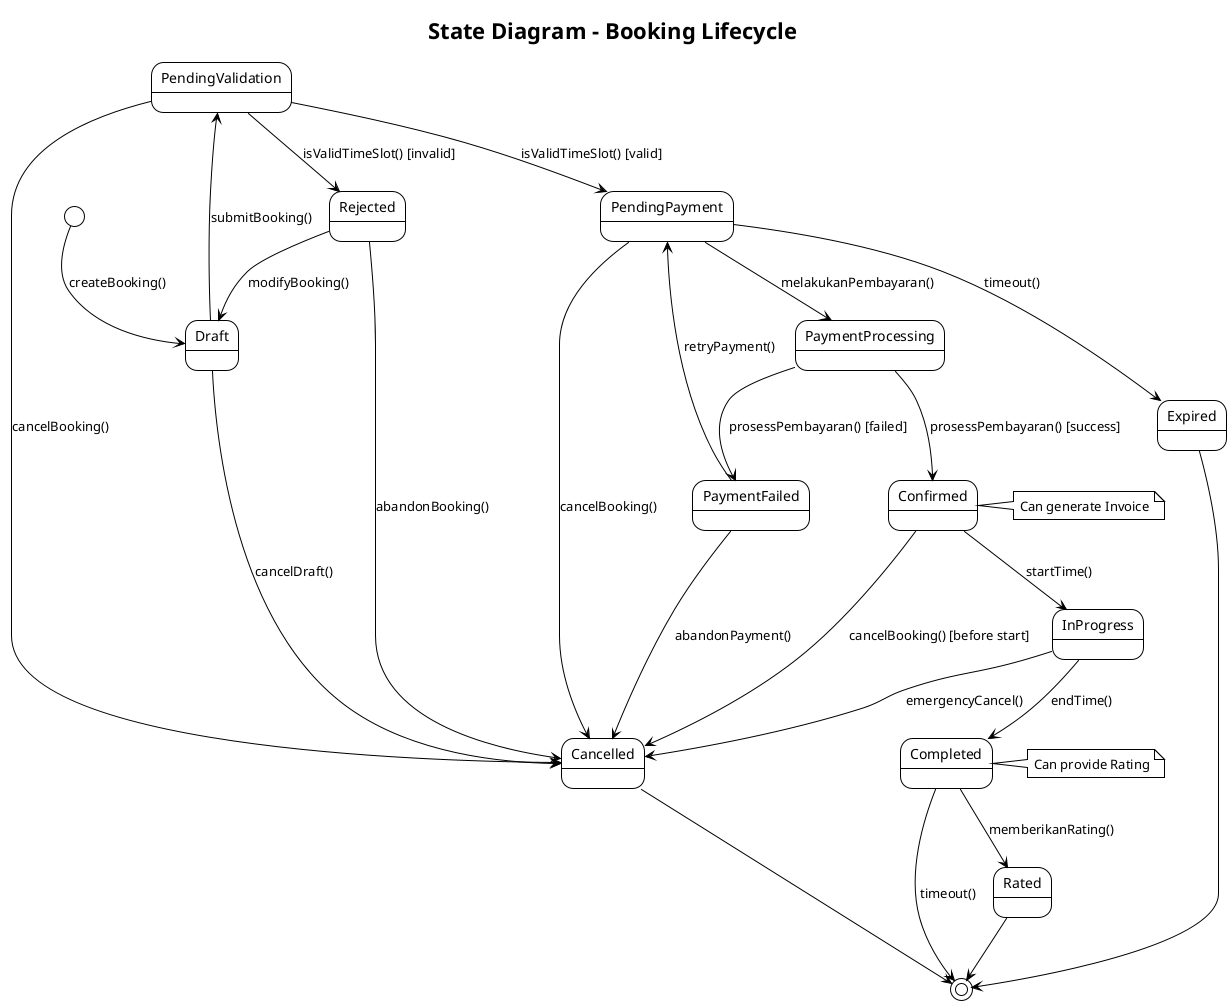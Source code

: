 @startuml
!theme plain
title State Diagram - Booking Lifecycle

[*] --> Draft : createBooking()

Draft --> PendingValidation : submitBooking()
Draft --> Cancelled : cancelDraft()

PendingValidation --> PendingPayment : isValidTimeSlot() [valid]
PendingValidation --> Rejected : isValidTimeSlot() [invalid]
PendingValidation --> Cancelled : cancelBooking()

Rejected --> Draft : modifyBooking()
Rejected --> Cancelled : abandonBooking()

PendingPayment --> PaymentProcessing : melakukanPembayaran()
PendingPayment --> Expired : timeout()
PendingPayment --> Cancelled : cancelBooking()

PaymentProcessing --> Confirmed : prosessPembayaran() [success]
PaymentProcessing --> PaymentFailed : prosessPembayaran() [failed]

PaymentFailed --> PendingPayment : retryPayment()
PaymentFailed --> Cancelled : abandonPayment()

Confirmed --> InProgress : startTime()
Confirmed --> Cancelled : cancelBooking() [before start]

InProgress --> Completed : endTime()
InProgress --> Cancelled : emergencyCancel()

Completed --> Rated : memberikanRating()
Completed --> [*] : timeout()

Expired --> [*]
Cancelled --> [*]
Rated --> [*]

note right of Confirmed : Can generate Invoice
note right of Completed : Can provide Rating

@enduml
